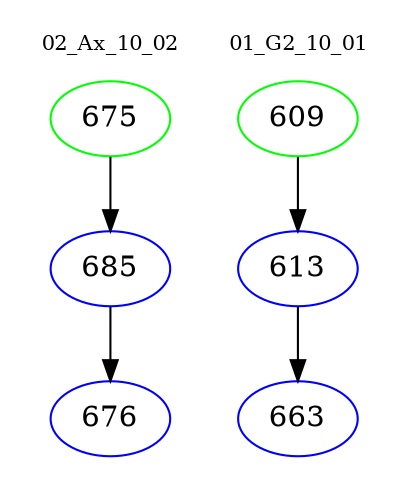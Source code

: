 digraph{
subgraph cluster_0 {
color = white
label = "02_Ax_10_02";
fontsize=10;
T0_675 [label="675", color="green"]
T0_675 -> T0_685 [color="black"]
T0_685 [label="685", color="blue"]
T0_685 -> T0_676 [color="black"]
T0_676 [label="676", color="blue"]
}
subgraph cluster_1 {
color = white
label = "01_G2_10_01";
fontsize=10;
T1_609 [label="609", color="green"]
T1_609 -> T1_613 [color="black"]
T1_613 [label="613", color="blue"]
T1_613 -> T1_663 [color="black"]
T1_663 [label="663", color="blue"]
}
}
